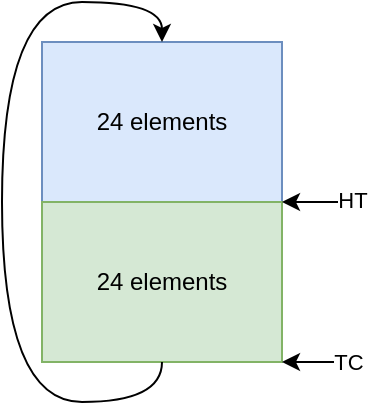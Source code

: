 <mxfile version="14.5.1" type="device"><diagram id="ywdKrmxLFKHLjquEULBI" name="Page-1"><mxGraphModel dx="1170" dy="663" grid="1" gridSize="10" guides="1" tooltips="1" connect="1" arrows="1" fold="1" page="1" pageScale="1" pageWidth="850" pageHeight="1100" math="0" shadow="0"><root><mxCell id="0"/><mxCell id="1" parent="0"/><mxCell id="8Vp6TlJwd9c0KHFSnzoz-1" value="24 elements" style="rounded=0;whiteSpace=wrap;html=1;fillColor=#dae8fc;strokeColor=#6c8ebf;" vertex="1" parent="1"><mxGeometry x="320" y="240" width="120" height="80" as="geometry"/></mxCell><mxCell id="8Vp6TlJwd9c0KHFSnzoz-2" value="&lt;span&gt;24 elements&lt;/span&gt;" style="rounded=0;whiteSpace=wrap;html=1;fillColor=#d5e8d4;strokeColor=#82b366;" vertex="1" parent="1"><mxGeometry x="320" y="320" width="120" height="80" as="geometry"/></mxCell><mxCell id="8Vp6TlJwd9c0KHFSnzoz-3" value="" style="curved=1;endArrow=classic;html=1;exitX=0.5;exitY=1;exitDx=0;exitDy=0;entryX=0.5;entryY=0;entryDx=0;entryDy=0;" edge="1" parent="1" source="8Vp6TlJwd9c0KHFSnzoz-2" target="8Vp6TlJwd9c0KHFSnzoz-1"><mxGeometry width="50" height="50" relative="1" as="geometry"><mxPoint x="530" y="410" as="sourcePoint"/><mxPoint x="580" y="360" as="targetPoint"/><Array as="points"><mxPoint x="380" y="420"/><mxPoint x="300" y="420"/><mxPoint x="300" y="220"/><mxPoint x="380" y="220"/></Array></mxGeometry></mxCell><mxCell id="8Vp6TlJwd9c0KHFSnzoz-4" value="" style="endArrow=classic;html=1;entryX=1;entryY=1;entryDx=0;entryDy=0;" edge="1" parent="1" target="8Vp6TlJwd9c0KHFSnzoz-1"><mxGeometry width="50" height="50" relative="1" as="geometry"><mxPoint x="480" y="320" as="sourcePoint"/><mxPoint x="580" y="360" as="targetPoint"/></mxGeometry></mxCell><mxCell id="8Vp6TlJwd9c0KHFSnzoz-6" value="HT" style="edgeLabel;html=1;align=center;verticalAlign=middle;resizable=0;points=[];" vertex="1" connectable="0" parent="8Vp6TlJwd9c0KHFSnzoz-4"><mxGeometry x="-0.726" y="-1" relative="1" as="geometry"><mxPoint as="offset"/></mxGeometry></mxCell><mxCell id="8Vp6TlJwd9c0KHFSnzoz-5" value="" style="endArrow=classic;html=1;entryX=1;entryY=1;entryDx=0;entryDy=0;" edge="1" parent="1"><mxGeometry width="50" height="50" relative="1" as="geometry"><mxPoint x="480" y="400" as="sourcePoint"/><mxPoint x="440" y="400" as="targetPoint"/></mxGeometry></mxCell><mxCell id="8Vp6TlJwd9c0KHFSnzoz-8" value="TC" style="edgeLabel;html=1;align=center;verticalAlign=middle;resizable=0;points=[];" vertex="1" connectable="0" parent="8Vp6TlJwd9c0KHFSnzoz-5"><mxGeometry x="-0.631" y="3" relative="1" as="geometry"><mxPoint y="-3" as="offset"/></mxGeometry></mxCell></root></mxGraphModel></diagram></mxfile>